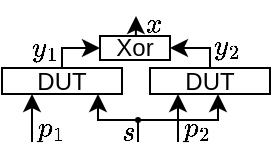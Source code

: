 <mxfile version="28.1.2">
  <diagram name="Page-1" id="_cB0cUbqZ04Pa6sfLyFr">
    <mxGraphModel dx="171" dy="129" grid="1" gridSize="10" guides="1" tooltips="1" connect="1" arrows="1" fold="1" page="1" pageScale="1" pageWidth="827" pageHeight="1169" math="1" shadow="0">
      <root>
        <mxCell id="0" />
        <mxCell id="1" parent="0" />
        <mxCell id="9GydCIYuXC8IdIWW7Miu-1" value="&lt;font&gt;DUT&lt;/font&gt;" style="rounded=0;whiteSpace=wrap;html=1;" parent="1" vertex="1">
          <mxGeometry x="200" y="210" width="60" height="13" as="geometry" />
        </mxCell>
        <mxCell id="9GydCIYuXC8IdIWW7Miu-2" value="" style="endArrow=classic;html=1;rounded=0;entryX=0.25;entryY=1;entryDx=0;entryDy=0;" parent="1" target="9GydCIYuXC8IdIWW7Miu-1" edge="1">
          <mxGeometry width="50" height="50" relative="1" as="geometry">
            <mxPoint x="215" y="247" as="sourcePoint" />
            <mxPoint x="287" y="230" as="targetPoint" />
          </mxGeometry>
        </mxCell>
        <mxCell id="9GydCIYuXC8IdIWW7Miu-3" value="" style="endArrow=classic;html=1;rounded=0;entryX=0.25;entryY=1;entryDx=0;entryDy=0;" parent="1" edge="1">
          <mxGeometry width="50" height="50" relative="1" as="geometry">
            <mxPoint x="268" y="236" as="sourcePoint" />
            <mxPoint x="248" y="223" as="targetPoint" />
            <Array as="points">
              <mxPoint x="248" y="236" />
            </Array>
          </mxGeometry>
        </mxCell>
        <mxCell id="9GydCIYuXC8IdIWW7Miu-4" value="" style="endArrow=classic;html=1;rounded=0;entryX=0.25;entryY=1;entryDx=0;entryDy=0;" parent="1" edge="1">
          <mxGeometry width="50" height="50" relative="1" as="geometry">
            <mxPoint x="268" y="236" as="sourcePoint" />
            <mxPoint x="308" y="223" as="targetPoint" />
            <Array as="points">
              <mxPoint x="308" y="236" />
            </Array>
          </mxGeometry>
        </mxCell>
        <mxCell id="9GydCIYuXC8IdIWW7Miu-5" value="" style="endArrow=classic;html=1;rounded=0;entryX=0.25;entryY=1;entryDx=0;entryDy=0;" parent="1" edge="1">
          <mxGeometry width="50" height="50" relative="1" as="geometry">
            <mxPoint x="288" y="247" as="sourcePoint" />
            <mxPoint x="288" y="223" as="targetPoint" />
          </mxGeometry>
        </mxCell>
        <mxCell id="9GydCIYuXC8IdIWW7Miu-6" value="" style="endArrow=none;html=1;rounded=0;" parent="1" edge="1">
          <mxGeometry width="50" height="50" relative="1" as="geometry">
            <mxPoint x="268" y="247" as="sourcePoint" />
            <mxPoint x="268" y="236" as="targetPoint" />
          </mxGeometry>
        </mxCell>
        <mxCell id="9GydCIYuXC8IdIWW7Miu-7" value="" style="ellipse;whiteSpace=wrap;html=1;fillColor=#000000;" parent="1" vertex="1">
          <mxGeometry x="267" y="235" width="2" height="2" as="geometry" />
        </mxCell>
        <mxCell id="9GydCIYuXC8IdIWW7Miu-9" value="" style="endArrow=classic;html=1;rounded=0;entryX=0;entryY=0.5;entryDx=0;entryDy=0;exitX=0.5;exitY=0;exitDx=0;exitDy=0;" parent="1" source="9GydCIYuXC8IdIWW7Miu-1" target="0q4Elu2GRVk_akr5Lci0-1" edge="1">
          <mxGeometry width="50" height="50" relative="1" as="geometry">
            <mxPoint x="247" y="230" as="sourcePoint" />
            <mxPoint x="260.0" y="190" as="targetPoint" />
            <Array as="points">
              <mxPoint x="230" y="200" />
            </Array>
          </mxGeometry>
        </mxCell>
        <mxCell id="9GydCIYuXC8IdIWW7Miu-10" value="" style="endArrow=classic;html=1;rounded=0;entryX=1;entryY=0.5;entryDx=0;entryDy=0;exitX=0.5;exitY=0;exitDx=0;exitDy=0;" parent="1" source="9GydCIYuXC8IdIWW7Miu-12" target="0q4Elu2GRVk_akr5Lci0-1" edge="1">
          <mxGeometry width="50" height="50" relative="1" as="geometry">
            <mxPoint x="297" y="200" as="sourcePoint" />
            <mxPoint x="274.0" y="190" as="targetPoint" />
            <Array as="points">
              <mxPoint x="304" y="200" />
            </Array>
          </mxGeometry>
        </mxCell>
        <mxCell id="9GydCIYuXC8IdIWW7Miu-11" value="" style="endArrow=classic;html=1;rounded=0;" parent="1" edge="1">
          <mxGeometry width="50" height="50" relative="1" as="geometry">
            <mxPoint x="266.94" y="194" as="sourcePoint" />
            <mxPoint x="267" y="184" as="targetPoint" />
          </mxGeometry>
        </mxCell>
        <mxCell id="9GydCIYuXC8IdIWW7Miu-12" value="&lt;font&gt;DUT&lt;/font&gt;" style="rounded=0;whiteSpace=wrap;html=1;" parent="1" vertex="1">
          <mxGeometry x="274" y="210" width="60" height="13" as="geometry" />
        </mxCell>
        <mxCell id="9GydCIYuXC8IdIWW7Miu-13" value="$$p_2$$" style="text;html=1;align=center;verticalAlign=middle;whiteSpace=wrap;rounded=0;" parent="1" vertex="1">
          <mxGeometry x="288" y="229" width="20" height="22" as="geometry" />
        </mxCell>
        <mxCell id="9GydCIYuXC8IdIWW7Miu-14" value="$$p_1$$" style="text;html=1;align=center;verticalAlign=middle;whiteSpace=wrap;rounded=0;" parent="1" vertex="1">
          <mxGeometry x="215" y="229" width="20" height="22" as="geometry" />
        </mxCell>
        <mxCell id="9GydCIYuXC8IdIWW7Miu-15" value="$$s$$" style="text;html=1;align=center;verticalAlign=middle;whiteSpace=wrap;rounded=0;" parent="1" vertex="1">
          <mxGeometry x="253" y="235" width="20" height="13" as="geometry" />
        </mxCell>
        <mxCell id="9GydCIYuXC8IdIWW7Miu-16" value="$$y_1$$" style="text;html=1;align=center;verticalAlign=middle;whiteSpace=wrap;rounded=0;" parent="1" vertex="1">
          <mxGeometry x="212" y="193" width="20" height="13" as="geometry" />
        </mxCell>
        <mxCell id="9GydCIYuXC8IdIWW7Miu-17" value="$$y_2$$" style="text;html=1;align=center;verticalAlign=middle;whiteSpace=wrap;rounded=0;" parent="1" vertex="1">
          <mxGeometry x="303" y="192" width="20" height="13" as="geometry" />
        </mxCell>
        <mxCell id="9GydCIYuXC8IdIWW7Miu-18" value="$$x$$" style="text;html=1;align=center;verticalAlign=middle;whiteSpace=wrap;rounded=0;" parent="1" vertex="1">
          <mxGeometry x="266" y="181" width="20" height="13" as="geometry" />
        </mxCell>
        <mxCell id="0q4Elu2GRVk_akr5Lci0-1" value="Xor" style="rounded=0;whiteSpace=wrap;html=1;" parent="1" vertex="1">
          <mxGeometry x="249" y="194" width="35" height="12" as="geometry" />
        </mxCell>
      </root>
    </mxGraphModel>
  </diagram>
</mxfile>
